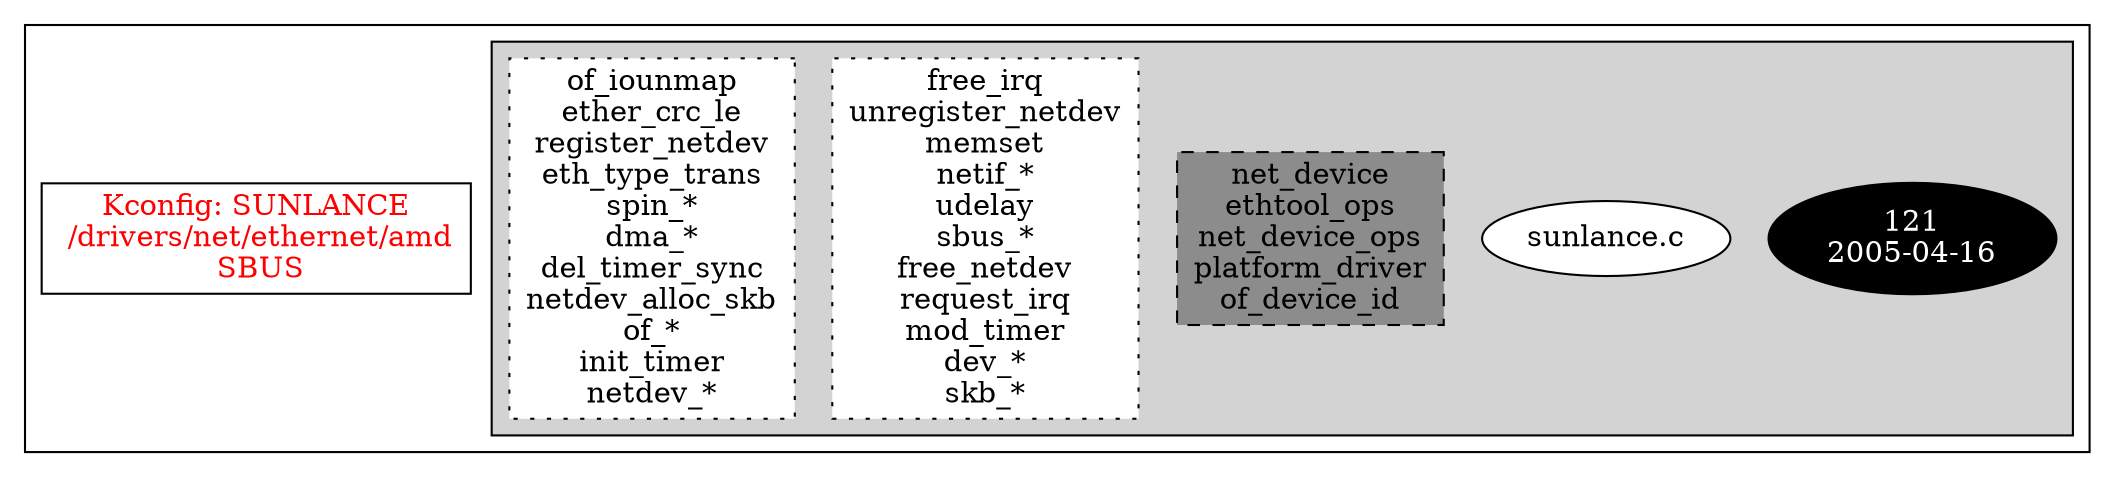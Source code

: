digraph Driver {
	ranksep=2;
	splines=ortho;
	//Symbol: SUNLANCE
	subgraph "cluster_SUNLANCE"{
		subgraph "cluster_sunlance.c" {
			style=filled
			"commit_sunlance.c" [style=filled, fillcolor=black, fontcolor=white, label="121\n2005-04-16"];
			"sunlance.c" [style=filled, fillcolor=white, fontcolor=black, label="sunlance.c\n"];
			"structs-sunlance.c" [style="filled,dashed" shape=box, fillcolor=grey55, fontcolor=black, label="net_device\nethtool_ops\nnet_device_ops\nplatform_driver\nof_device_id\n"];
			"funccall2-sunlance.c" [style="filled,dotted" shape=box, fillcolor=white, fontcolor=black, label="free_irq\nunregister_netdev\nmemset\nnetif_*\nudelay\nsbus_*\nfree_netdev\nrequest_irq\nmod_timer\ndev_*\nskb_*\n"];
			"funccall1-sunlance.c" [style="filled,dotted" shape=box, fillcolor=white, fontcolor=black, label="of_iounmap\nether_crc_le\nregister_netdev\neth_type_trans\nspin_*\ndma_*\ndel_timer_sync\nnetdev_alloc_skb\nof_*\ninit_timer\nnetdev_*\n"];
		}
		"K:SUNLANCE" [label="Kconfig: SUNLANCE\n /drivers/net/ethernet/amd\n  SBUS ", shape=box, fontcolor=red];
	}
}

